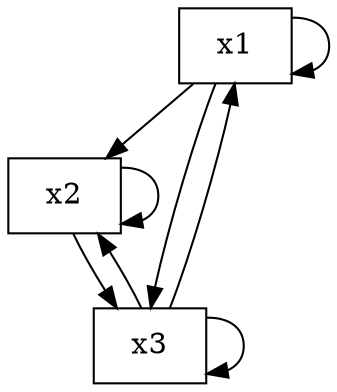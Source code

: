 digraph test {
node1 [label="x1", shape="box"];
node2 [label="x2", shape="box"];
node3 [label="x3", shape="box"];
node1 -> node1;
node3 -> node1;
node1 -> node2;
node2 -> node2;
node3 -> node2;
node1 -> node3;
node2 -> node3;
node3 -> node3;
}
